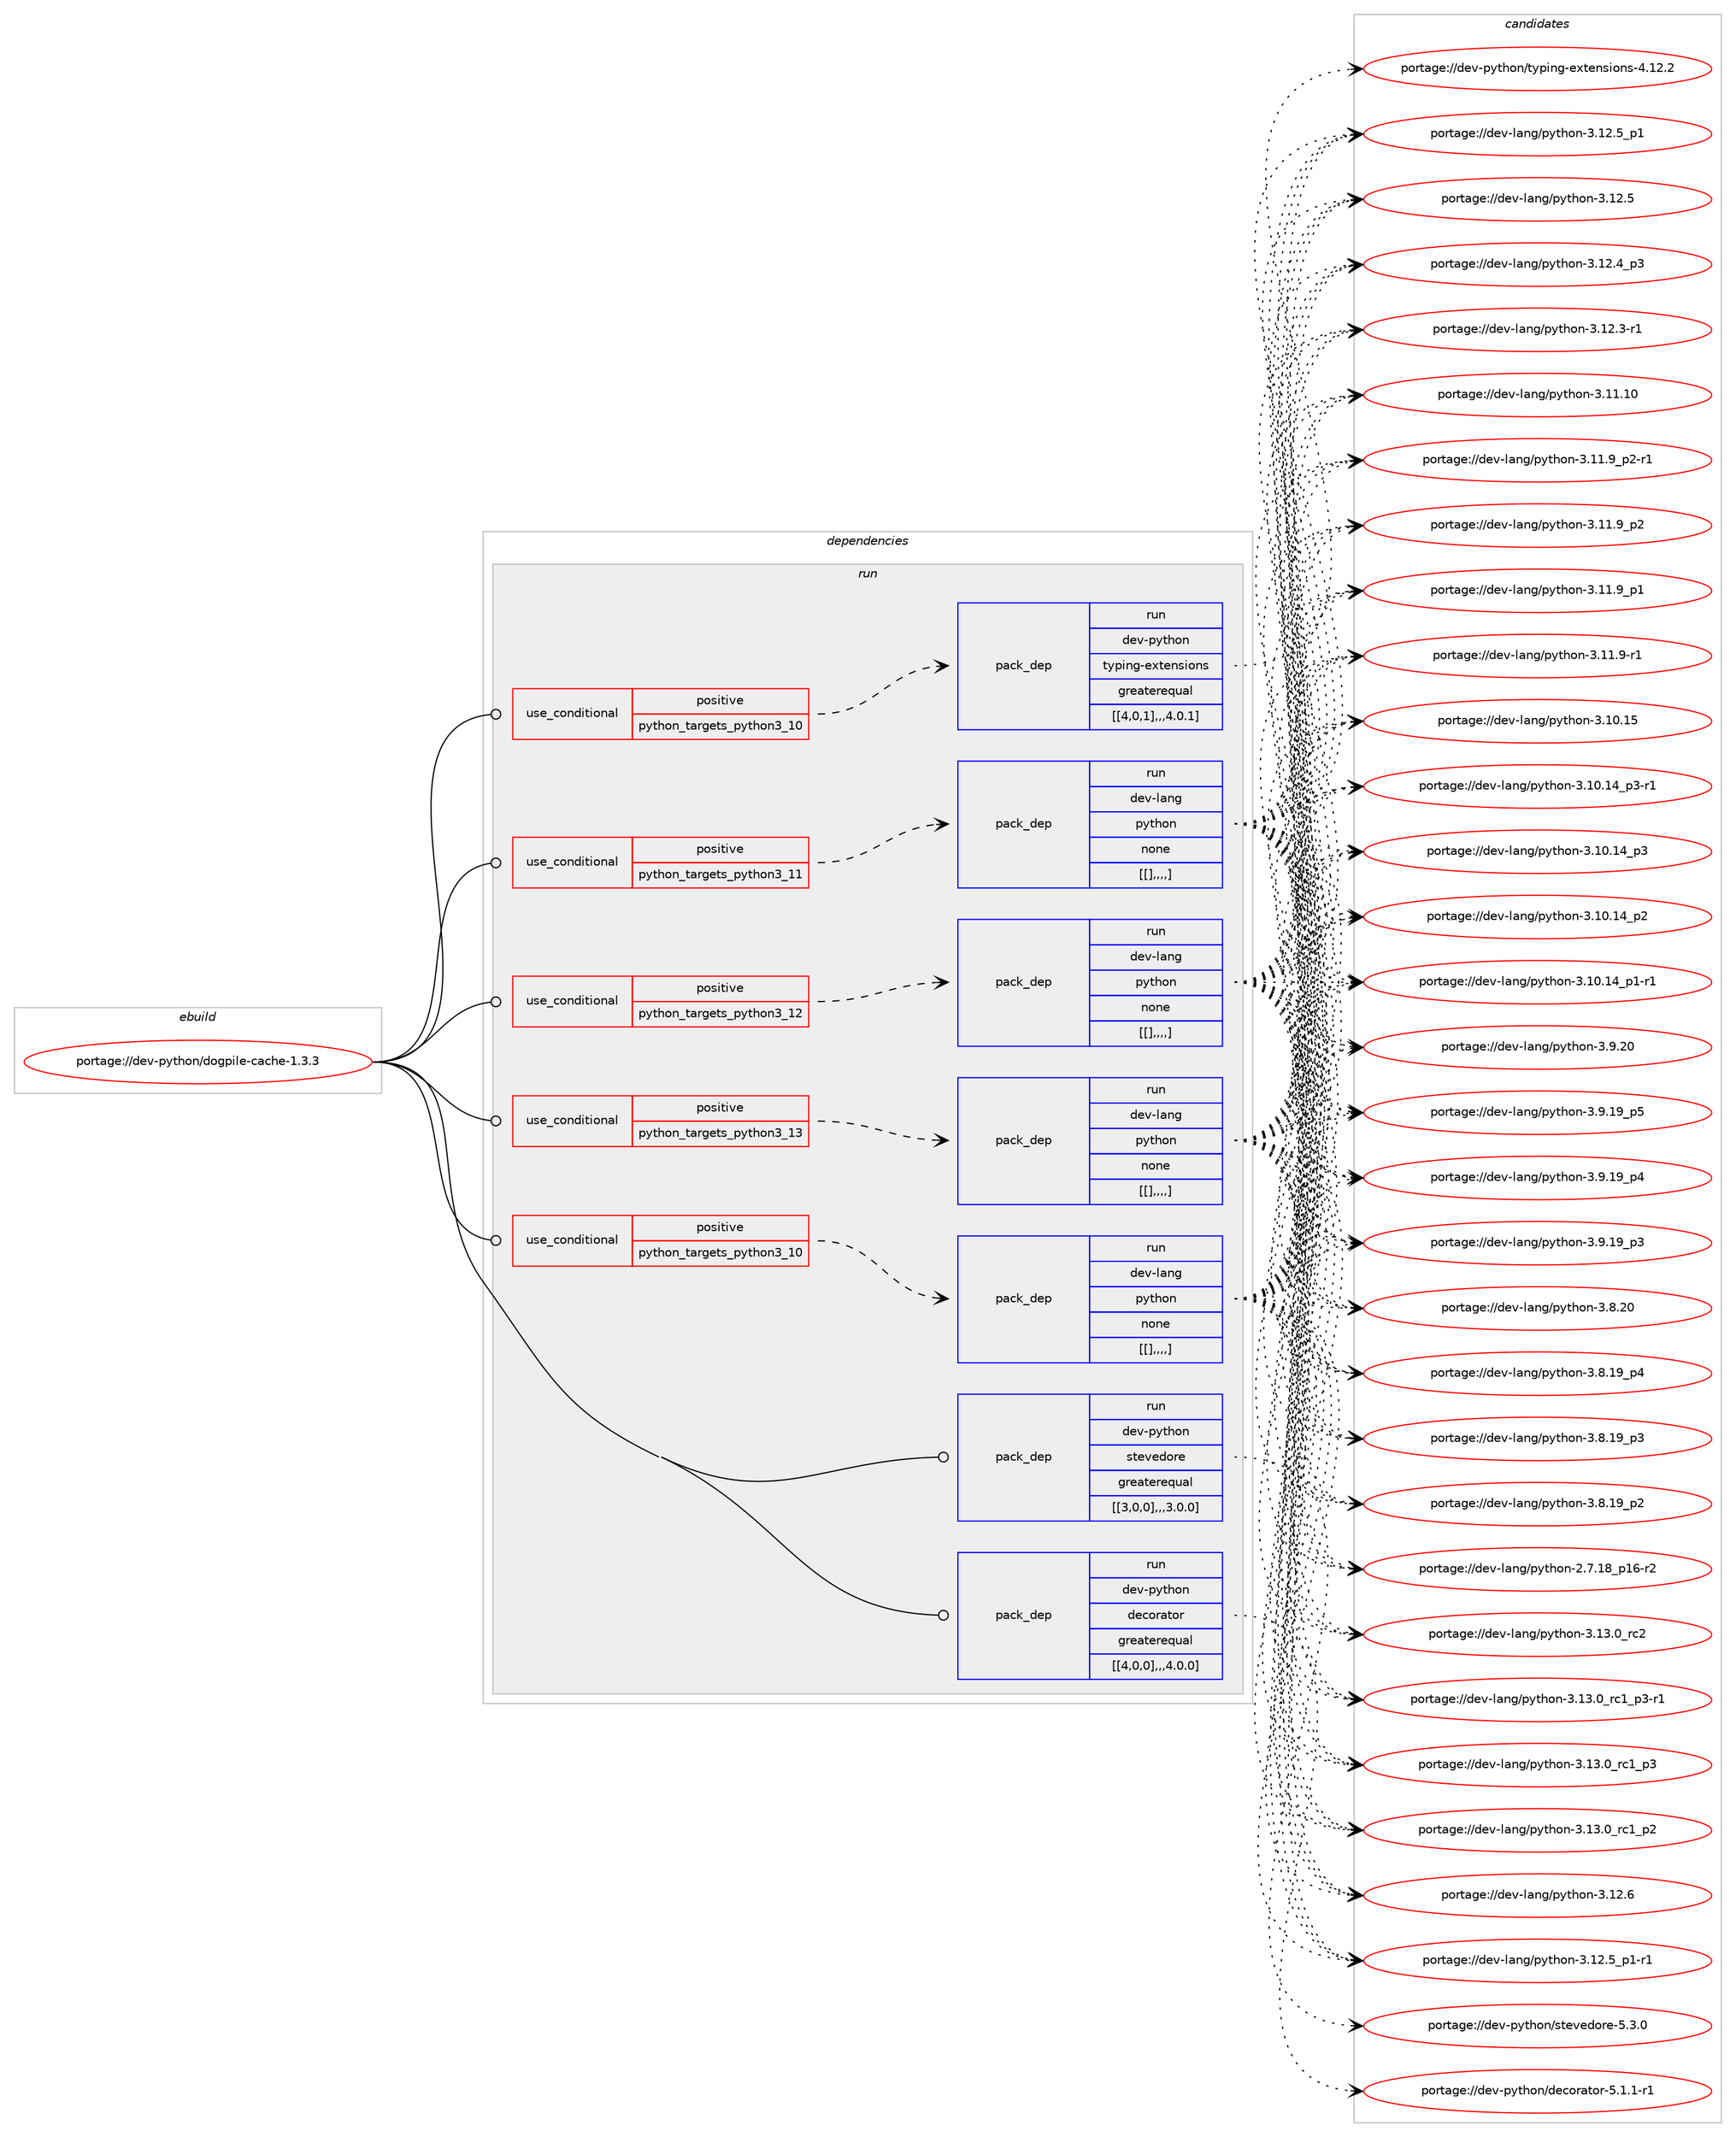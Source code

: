digraph prolog {

# *************
# Graph options
# *************

newrank=true;
concentrate=true;
compound=true;
graph [rankdir=LR,fontname=Helvetica,fontsize=10,ranksep=1.5];#, ranksep=2.5, nodesep=0.2];
edge  [arrowhead=vee];
node  [fontname=Helvetica,fontsize=10];

# **********
# The ebuild
# **********

subgraph cluster_leftcol {
color=gray;
label=<<i>ebuild</i>>;
id [label="portage://dev-python/dogpile-cache-1.3.3", color=red, width=4, href="../dev-python/dogpile-cache-1.3.3.svg"];
}

# ****************
# The dependencies
# ****************

subgraph cluster_midcol {
color=gray;
label=<<i>dependencies</i>>;
subgraph cluster_compile {
fillcolor="#eeeeee";
style=filled;
label=<<i>compile</i>>;
}
subgraph cluster_compileandrun {
fillcolor="#eeeeee";
style=filled;
label=<<i>compile and run</i>>;
}
subgraph cluster_run {
fillcolor="#eeeeee";
style=filled;
label=<<i>run</i>>;
subgraph cond33061 {
dependency146545 [label=<<TABLE BORDER="0" CELLBORDER="1" CELLSPACING="0" CELLPADDING="4"><TR><TD ROWSPAN="3" CELLPADDING="10">use_conditional</TD></TR><TR><TD>positive</TD></TR><TR><TD>python_targets_python3_10</TD></TR></TABLE>>, shape=none, color=red];
subgraph pack112268 {
dependency146546 [label=<<TABLE BORDER="0" CELLBORDER="1" CELLSPACING="0" CELLPADDING="4" WIDTH="220"><TR><TD ROWSPAN="6" CELLPADDING="30">pack_dep</TD></TR><TR><TD WIDTH="110">run</TD></TR><TR><TD>dev-lang</TD></TR><TR><TD>python</TD></TR><TR><TD>none</TD></TR><TR><TD>[[],,,,]</TD></TR></TABLE>>, shape=none, color=blue];
}
dependency146545:e -> dependency146546:w [weight=20,style="dashed",arrowhead="vee"];
}
id:e -> dependency146545:w [weight=20,style="solid",arrowhead="odot"];
subgraph cond33062 {
dependency146547 [label=<<TABLE BORDER="0" CELLBORDER="1" CELLSPACING="0" CELLPADDING="4"><TR><TD ROWSPAN="3" CELLPADDING="10">use_conditional</TD></TR><TR><TD>positive</TD></TR><TR><TD>python_targets_python3_10</TD></TR></TABLE>>, shape=none, color=red];
subgraph pack112269 {
dependency146548 [label=<<TABLE BORDER="0" CELLBORDER="1" CELLSPACING="0" CELLPADDING="4" WIDTH="220"><TR><TD ROWSPAN="6" CELLPADDING="30">pack_dep</TD></TR><TR><TD WIDTH="110">run</TD></TR><TR><TD>dev-python</TD></TR><TR><TD>typing-extensions</TD></TR><TR><TD>greaterequal</TD></TR><TR><TD>[[4,0,1],,,4.0.1]</TD></TR></TABLE>>, shape=none, color=blue];
}
dependency146547:e -> dependency146548:w [weight=20,style="dashed",arrowhead="vee"];
}
id:e -> dependency146547:w [weight=20,style="solid",arrowhead="odot"];
subgraph cond33063 {
dependency146549 [label=<<TABLE BORDER="0" CELLBORDER="1" CELLSPACING="0" CELLPADDING="4"><TR><TD ROWSPAN="3" CELLPADDING="10">use_conditional</TD></TR><TR><TD>positive</TD></TR><TR><TD>python_targets_python3_11</TD></TR></TABLE>>, shape=none, color=red];
subgraph pack112270 {
dependency146550 [label=<<TABLE BORDER="0" CELLBORDER="1" CELLSPACING="0" CELLPADDING="4" WIDTH="220"><TR><TD ROWSPAN="6" CELLPADDING="30">pack_dep</TD></TR><TR><TD WIDTH="110">run</TD></TR><TR><TD>dev-lang</TD></TR><TR><TD>python</TD></TR><TR><TD>none</TD></TR><TR><TD>[[],,,,]</TD></TR></TABLE>>, shape=none, color=blue];
}
dependency146549:e -> dependency146550:w [weight=20,style="dashed",arrowhead="vee"];
}
id:e -> dependency146549:w [weight=20,style="solid",arrowhead="odot"];
subgraph cond33064 {
dependency146551 [label=<<TABLE BORDER="0" CELLBORDER="1" CELLSPACING="0" CELLPADDING="4"><TR><TD ROWSPAN="3" CELLPADDING="10">use_conditional</TD></TR><TR><TD>positive</TD></TR><TR><TD>python_targets_python3_12</TD></TR></TABLE>>, shape=none, color=red];
subgraph pack112271 {
dependency146552 [label=<<TABLE BORDER="0" CELLBORDER="1" CELLSPACING="0" CELLPADDING="4" WIDTH="220"><TR><TD ROWSPAN="6" CELLPADDING="30">pack_dep</TD></TR><TR><TD WIDTH="110">run</TD></TR><TR><TD>dev-lang</TD></TR><TR><TD>python</TD></TR><TR><TD>none</TD></TR><TR><TD>[[],,,,]</TD></TR></TABLE>>, shape=none, color=blue];
}
dependency146551:e -> dependency146552:w [weight=20,style="dashed",arrowhead="vee"];
}
id:e -> dependency146551:w [weight=20,style="solid",arrowhead="odot"];
subgraph cond33065 {
dependency146553 [label=<<TABLE BORDER="0" CELLBORDER="1" CELLSPACING="0" CELLPADDING="4"><TR><TD ROWSPAN="3" CELLPADDING="10">use_conditional</TD></TR><TR><TD>positive</TD></TR><TR><TD>python_targets_python3_13</TD></TR></TABLE>>, shape=none, color=red];
subgraph pack112272 {
dependency146554 [label=<<TABLE BORDER="0" CELLBORDER="1" CELLSPACING="0" CELLPADDING="4" WIDTH="220"><TR><TD ROWSPAN="6" CELLPADDING="30">pack_dep</TD></TR><TR><TD WIDTH="110">run</TD></TR><TR><TD>dev-lang</TD></TR><TR><TD>python</TD></TR><TR><TD>none</TD></TR><TR><TD>[[],,,,]</TD></TR></TABLE>>, shape=none, color=blue];
}
dependency146553:e -> dependency146554:w [weight=20,style="dashed",arrowhead="vee"];
}
id:e -> dependency146553:w [weight=20,style="solid",arrowhead="odot"];
subgraph pack112273 {
dependency146555 [label=<<TABLE BORDER="0" CELLBORDER="1" CELLSPACING="0" CELLPADDING="4" WIDTH="220"><TR><TD ROWSPAN="6" CELLPADDING="30">pack_dep</TD></TR><TR><TD WIDTH="110">run</TD></TR><TR><TD>dev-python</TD></TR><TR><TD>decorator</TD></TR><TR><TD>greaterequal</TD></TR><TR><TD>[[4,0,0],,,4.0.0]</TD></TR></TABLE>>, shape=none, color=blue];
}
id:e -> dependency146555:w [weight=20,style="solid",arrowhead="odot"];
subgraph pack112274 {
dependency146556 [label=<<TABLE BORDER="0" CELLBORDER="1" CELLSPACING="0" CELLPADDING="4" WIDTH="220"><TR><TD ROWSPAN="6" CELLPADDING="30">pack_dep</TD></TR><TR><TD WIDTH="110">run</TD></TR><TR><TD>dev-python</TD></TR><TR><TD>stevedore</TD></TR><TR><TD>greaterequal</TD></TR><TR><TD>[[3,0,0],,,3.0.0]</TD></TR></TABLE>>, shape=none, color=blue];
}
id:e -> dependency146556:w [weight=20,style="solid",arrowhead="odot"];
}
}

# **************
# The candidates
# **************

subgraph cluster_choices {
rank=same;
color=gray;
label=<<i>candidates</i>>;

subgraph choice112268 {
color=black;
nodesep=1;
choice10010111845108971101034711212111610411111045514649514648951149950 [label="portage://dev-lang/python-3.13.0_rc2", color=red, width=4,href="../dev-lang/python-3.13.0_rc2.svg"];
choice1001011184510897110103471121211161041111104551464951464895114994995112514511449 [label="portage://dev-lang/python-3.13.0_rc1_p3-r1", color=red, width=4,href="../dev-lang/python-3.13.0_rc1_p3-r1.svg"];
choice100101118451089711010347112121116104111110455146495146489511499499511251 [label="portage://dev-lang/python-3.13.0_rc1_p3", color=red, width=4,href="../dev-lang/python-3.13.0_rc1_p3.svg"];
choice100101118451089711010347112121116104111110455146495146489511499499511250 [label="portage://dev-lang/python-3.13.0_rc1_p2", color=red, width=4,href="../dev-lang/python-3.13.0_rc1_p2.svg"];
choice10010111845108971101034711212111610411111045514649504654 [label="portage://dev-lang/python-3.12.6", color=red, width=4,href="../dev-lang/python-3.12.6.svg"];
choice1001011184510897110103471121211161041111104551464950465395112494511449 [label="portage://dev-lang/python-3.12.5_p1-r1", color=red, width=4,href="../dev-lang/python-3.12.5_p1-r1.svg"];
choice100101118451089711010347112121116104111110455146495046539511249 [label="portage://dev-lang/python-3.12.5_p1", color=red, width=4,href="../dev-lang/python-3.12.5_p1.svg"];
choice10010111845108971101034711212111610411111045514649504653 [label="portage://dev-lang/python-3.12.5", color=red, width=4,href="../dev-lang/python-3.12.5.svg"];
choice100101118451089711010347112121116104111110455146495046529511251 [label="portage://dev-lang/python-3.12.4_p3", color=red, width=4,href="../dev-lang/python-3.12.4_p3.svg"];
choice100101118451089711010347112121116104111110455146495046514511449 [label="portage://dev-lang/python-3.12.3-r1", color=red, width=4,href="../dev-lang/python-3.12.3-r1.svg"];
choice1001011184510897110103471121211161041111104551464949464948 [label="portage://dev-lang/python-3.11.10", color=red, width=4,href="../dev-lang/python-3.11.10.svg"];
choice1001011184510897110103471121211161041111104551464949465795112504511449 [label="portage://dev-lang/python-3.11.9_p2-r1", color=red, width=4,href="../dev-lang/python-3.11.9_p2-r1.svg"];
choice100101118451089711010347112121116104111110455146494946579511250 [label="portage://dev-lang/python-3.11.9_p2", color=red, width=4,href="../dev-lang/python-3.11.9_p2.svg"];
choice100101118451089711010347112121116104111110455146494946579511249 [label="portage://dev-lang/python-3.11.9_p1", color=red, width=4,href="../dev-lang/python-3.11.9_p1.svg"];
choice100101118451089711010347112121116104111110455146494946574511449 [label="portage://dev-lang/python-3.11.9-r1", color=red, width=4,href="../dev-lang/python-3.11.9-r1.svg"];
choice1001011184510897110103471121211161041111104551464948464953 [label="portage://dev-lang/python-3.10.15", color=red, width=4,href="../dev-lang/python-3.10.15.svg"];
choice100101118451089711010347112121116104111110455146494846495295112514511449 [label="portage://dev-lang/python-3.10.14_p3-r1", color=red, width=4,href="../dev-lang/python-3.10.14_p3-r1.svg"];
choice10010111845108971101034711212111610411111045514649484649529511251 [label="portage://dev-lang/python-3.10.14_p3", color=red, width=4,href="../dev-lang/python-3.10.14_p3.svg"];
choice10010111845108971101034711212111610411111045514649484649529511250 [label="portage://dev-lang/python-3.10.14_p2", color=red, width=4,href="../dev-lang/python-3.10.14_p2.svg"];
choice100101118451089711010347112121116104111110455146494846495295112494511449 [label="portage://dev-lang/python-3.10.14_p1-r1", color=red, width=4,href="../dev-lang/python-3.10.14_p1-r1.svg"];
choice10010111845108971101034711212111610411111045514657465048 [label="portage://dev-lang/python-3.9.20", color=red, width=4,href="../dev-lang/python-3.9.20.svg"];
choice100101118451089711010347112121116104111110455146574649579511253 [label="portage://dev-lang/python-3.9.19_p5", color=red, width=4,href="../dev-lang/python-3.9.19_p5.svg"];
choice100101118451089711010347112121116104111110455146574649579511252 [label="portage://dev-lang/python-3.9.19_p4", color=red, width=4,href="../dev-lang/python-3.9.19_p4.svg"];
choice100101118451089711010347112121116104111110455146574649579511251 [label="portage://dev-lang/python-3.9.19_p3", color=red, width=4,href="../dev-lang/python-3.9.19_p3.svg"];
choice10010111845108971101034711212111610411111045514656465048 [label="portage://dev-lang/python-3.8.20", color=red, width=4,href="../dev-lang/python-3.8.20.svg"];
choice100101118451089711010347112121116104111110455146564649579511252 [label="portage://dev-lang/python-3.8.19_p4", color=red, width=4,href="../dev-lang/python-3.8.19_p4.svg"];
choice100101118451089711010347112121116104111110455146564649579511251 [label="portage://dev-lang/python-3.8.19_p3", color=red, width=4,href="../dev-lang/python-3.8.19_p3.svg"];
choice100101118451089711010347112121116104111110455146564649579511250 [label="portage://dev-lang/python-3.8.19_p2", color=red, width=4,href="../dev-lang/python-3.8.19_p2.svg"];
choice100101118451089711010347112121116104111110455046554649569511249544511450 [label="portage://dev-lang/python-2.7.18_p16-r2", color=red, width=4,href="../dev-lang/python-2.7.18_p16-r2.svg"];
dependency146546:e -> choice10010111845108971101034711212111610411111045514649514648951149950:w [style=dotted,weight="100"];
dependency146546:e -> choice1001011184510897110103471121211161041111104551464951464895114994995112514511449:w [style=dotted,weight="100"];
dependency146546:e -> choice100101118451089711010347112121116104111110455146495146489511499499511251:w [style=dotted,weight="100"];
dependency146546:e -> choice100101118451089711010347112121116104111110455146495146489511499499511250:w [style=dotted,weight="100"];
dependency146546:e -> choice10010111845108971101034711212111610411111045514649504654:w [style=dotted,weight="100"];
dependency146546:e -> choice1001011184510897110103471121211161041111104551464950465395112494511449:w [style=dotted,weight="100"];
dependency146546:e -> choice100101118451089711010347112121116104111110455146495046539511249:w [style=dotted,weight="100"];
dependency146546:e -> choice10010111845108971101034711212111610411111045514649504653:w [style=dotted,weight="100"];
dependency146546:e -> choice100101118451089711010347112121116104111110455146495046529511251:w [style=dotted,weight="100"];
dependency146546:e -> choice100101118451089711010347112121116104111110455146495046514511449:w [style=dotted,weight="100"];
dependency146546:e -> choice1001011184510897110103471121211161041111104551464949464948:w [style=dotted,weight="100"];
dependency146546:e -> choice1001011184510897110103471121211161041111104551464949465795112504511449:w [style=dotted,weight="100"];
dependency146546:e -> choice100101118451089711010347112121116104111110455146494946579511250:w [style=dotted,weight="100"];
dependency146546:e -> choice100101118451089711010347112121116104111110455146494946579511249:w [style=dotted,weight="100"];
dependency146546:e -> choice100101118451089711010347112121116104111110455146494946574511449:w [style=dotted,weight="100"];
dependency146546:e -> choice1001011184510897110103471121211161041111104551464948464953:w [style=dotted,weight="100"];
dependency146546:e -> choice100101118451089711010347112121116104111110455146494846495295112514511449:w [style=dotted,weight="100"];
dependency146546:e -> choice10010111845108971101034711212111610411111045514649484649529511251:w [style=dotted,weight="100"];
dependency146546:e -> choice10010111845108971101034711212111610411111045514649484649529511250:w [style=dotted,weight="100"];
dependency146546:e -> choice100101118451089711010347112121116104111110455146494846495295112494511449:w [style=dotted,weight="100"];
dependency146546:e -> choice10010111845108971101034711212111610411111045514657465048:w [style=dotted,weight="100"];
dependency146546:e -> choice100101118451089711010347112121116104111110455146574649579511253:w [style=dotted,weight="100"];
dependency146546:e -> choice100101118451089711010347112121116104111110455146574649579511252:w [style=dotted,weight="100"];
dependency146546:e -> choice100101118451089711010347112121116104111110455146574649579511251:w [style=dotted,weight="100"];
dependency146546:e -> choice10010111845108971101034711212111610411111045514656465048:w [style=dotted,weight="100"];
dependency146546:e -> choice100101118451089711010347112121116104111110455146564649579511252:w [style=dotted,weight="100"];
dependency146546:e -> choice100101118451089711010347112121116104111110455146564649579511251:w [style=dotted,weight="100"];
dependency146546:e -> choice100101118451089711010347112121116104111110455146564649579511250:w [style=dotted,weight="100"];
dependency146546:e -> choice100101118451089711010347112121116104111110455046554649569511249544511450:w [style=dotted,weight="100"];
}
subgraph choice112269 {
color=black;
nodesep=1;
choice10010111845112121116104111110471161211121051101034510112011610111011510511111011545524649504650 [label="portage://dev-python/typing-extensions-4.12.2", color=red, width=4,href="../dev-python/typing-extensions-4.12.2.svg"];
dependency146548:e -> choice10010111845112121116104111110471161211121051101034510112011610111011510511111011545524649504650:w [style=dotted,weight="100"];
}
subgraph choice112270 {
color=black;
nodesep=1;
choice10010111845108971101034711212111610411111045514649514648951149950 [label="portage://dev-lang/python-3.13.0_rc2", color=red, width=4,href="../dev-lang/python-3.13.0_rc2.svg"];
choice1001011184510897110103471121211161041111104551464951464895114994995112514511449 [label="portage://dev-lang/python-3.13.0_rc1_p3-r1", color=red, width=4,href="../dev-lang/python-3.13.0_rc1_p3-r1.svg"];
choice100101118451089711010347112121116104111110455146495146489511499499511251 [label="portage://dev-lang/python-3.13.0_rc1_p3", color=red, width=4,href="../dev-lang/python-3.13.0_rc1_p3.svg"];
choice100101118451089711010347112121116104111110455146495146489511499499511250 [label="portage://dev-lang/python-3.13.0_rc1_p2", color=red, width=4,href="../dev-lang/python-3.13.0_rc1_p2.svg"];
choice10010111845108971101034711212111610411111045514649504654 [label="portage://dev-lang/python-3.12.6", color=red, width=4,href="../dev-lang/python-3.12.6.svg"];
choice1001011184510897110103471121211161041111104551464950465395112494511449 [label="portage://dev-lang/python-3.12.5_p1-r1", color=red, width=4,href="../dev-lang/python-3.12.5_p1-r1.svg"];
choice100101118451089711010347112121116104111110455146495046539511249 [label="portage://dev-lang/python-3.12.5_p1", color=red, width=4,href="../dev-lang/python-3.12.5_p1.svg"];
choice10010111845108971101034711212111610411111045514649504653 [label="portage://dev-lang/python-3.12.5", color=red, width=4,href="../dev-lang/python-3.12.5.svg"];
choice100101118451089711010347112121116104111110455146495046529511251 [label="portage://dev-lang/python-3.12.4_p3", color=red, width=4,href="../dev-lang/python-3.12.4_p3.svg"];
choice100101118451089711010347112121116104111110455146495046514511449 [label="portage://dev-lang/python-3.12.3-r1", color=red, width=4,href="../dev-lang/python-3.12.3-r1.svg"];
choice1001011184510897110103471121211161041111104551464949464948 [label="portage://dev-lang/python-3.11.10", color=red, width=4,href="../dev-lang/python-3.11.10.svg"];
choice1001011184510897110103471121211161041111104551464949465795112504511449 [label="portage://dev-lang/python-3.11.9_p2-r1", color=red, width=4,href="../dev-lang/python-3.11.9_p2-r1.svg"];
choice100101118451089711010347112121116104111110455146494946579511250 [label="portage://dev-lang/python-3.11.9_p2", color=red, width=4,href="../dev-lang/python-3.11.9_p2.svg"];
choice100101118451089711010347112121116104111110455146494946579511249 [label="portage://dev-lang/python-3.11.9_p1", color=red, width=4,href="../dev-lang/python-3.11.9_p1.svg"];
choice100101118451089711010347112121116104111110455146494946574511449 [label="portage://dev-lang/python-3.11.9-r1", color=red, width=4,href="../dev-lang/python-3.11.9-r1.svg"];
choice1001011184510897110103471121211161041111104551464948464953 [label="portage://dev-lang/python-3.10.15", color=red, width=4,href="../dev-lang/python-3.10.15.svg"];
choice100101118451089711010347112121116104111110455146494846495295112514511449 [label="portage://dev-lang/python-3.10.14_p3-r1", color=red, width=4,href="../dev-lang/python-3.10.14_p3-r1.svg"];
choice10010111845108971101034711212111610411111045514649484649529511251 [label="portage://dev-lang/python-3.10.14_p3", color=red, width=4,href="../dev-lang/python-3.10.14_p3.svg"];
choice10010111845108971101034711212111610411111045514649484649529511250 [label="portage://dev-lang/python-3.10.14_p2", color=red, width=4,href="../dev-lang/python-3.10.14_p2.svg"];
choice100101118451089711010347112121116104111110455146494846495295112494511449 [label="portage://dev-lang/python-3.10.14_p1-r1", color=red, width=4,href="../dev-lang/python-3.10.14_p1-r1.svg"];
choice10010111845108971101034711212111610411111045514657465048 [label="portage://dev-lang/python-3.9.20", color=red, width=4,href="../dev-lang/python-3.9.20.svg"];
choice100101118451089711010347112121116104111110455146574649579511253 [label="portage://dev-lang/python-3.9.19_p5", color=red, width=4,href="../dev-lang/python-3.9.19_p5.svg"];
choice100101118451089711010347112121116104111110455146574649579511252 [label="portage://dev-lang/python-3.9.19_p4", color=red, width=4,href="../dev-lang/python-3.9.19_p4.svg"];
choice100101118451089711010347112121116104111110455146574649579511251 [label="portage://dev-lang/python-3.9.19_p3", color=red, width=4,href="../dev-lang/python-3.9.19_p3.svg"];
choice10010111845108971101034711212111610411111045514656465048 [label="portage://dev-lang/python-3.8.20", color=red, width=4,href="../dev-lang/python-3.8.20.svg"];
choice100101118451089711010347112121116104111110455146564649579511252 [label="portage://dev-lang/python-3.8.19_p4", color=red, width=4,href="../dev-lang/python-3.8.19_p4.svg"];
choice100101118451089711010347112121116104111110455146564649579511251 [label="portage://dev-lang/python-3.8.19_p3", color=red, width=4,href="../dev-lang/python-3.8.19_p3.svg"];
choice100101118451089711010347112121116104111110455146564649579511250 [label="portage://dev-lang/python-3.8.19_p2", color=red, width=4,href="../dev-lang/python-3.8.19_p2.svg"];
choice100101118451089711010347112121116104111110455046554649569511249544511450 [label="portage://dev-lang/python-2.7.18_p16-r2", color=red, width=4,href="../dev-lang/python-2.7.18_p16-r2.svg"];
dependency146550:e -> choice10010111845108971101034711212111610411111045514649514648951149950:w [style=dotted,weight="100"];
dependency146550:e -> choice1001011184510897110103471121211161041111104551464951464895114994995112514511449:w [style=dotted,weight="100"];
dependency146550:e -> choice100101118451089711010347112121116104111110455146495146489511499499511251:w [style=dotted,weight="100"];
dependency146550:e -> choice100101118451089711010347112121116104111110455146495146489511499499511250:w [style=dotted,weight="100"];
dependency146550:e -> choice10010111845108971101034711212111610411111045514649504654:w [style=dotted,weight="100"];
dependency146550:e -> choice1001011184510897110103471121211161041111104551464950465395112494511449:w [style=dotted,weight="100"];
dependency146550:e -> choice100101118451089711010347112121116104111110455146495046539511249:w [style=dotted,weight="100"];
dependency146550:e -> choice10010111845108971101034711212111610411111045514649504653:w [style=dotted,weight="100"];
dependency146550:e -> choice100101118451089711010347112121116104111110455146495046529511251:w [style=dotted,weight="100"];
dependency146550:e -> choice100101118451089711010347112121116104111110455146495046514511449:w [style=dotted,weight="100"];
dependency146550:e -> choice1001011184510897110103471121211161041111104551464949464948:w [style=dotted,weight="100"];
dependency146550:e -> choice1001011184510897110103471121211161041111104551464949465795112504511449:w [style=dotted,weight="100"];
dependency146550:e -> choice100101118451089711010347112121116104111110455146494946579511250:w [style=dotted,weight="100"];
dependency146550:e -> choice100101118451089711010347112121116104111110455146494946579511249:w [style=dotted,weight="100"];
dependency146550:e -> choice100101118451089711010347112121116104111110455146494946574511449:w [style=dotted,weight="100"];
dependency146550:e -> choice1001011184510897110103471121211161041111104551464948464953:w [style=dotted,weight="100"];
dependency146550:e -> choice100101118451089711010347112121116104111110455146494846495295112514511449:w [style=dotted,weight="100"];
dependency146550:e -> choice10010111845108971101034711212111610411111045514649484649529511251:w [style=dotted,weight="100"];
dependency146550:e -> choice10010111845108971101034711212111610411111045514649484649529511250:w [style=dotted,weight="100"];
dependency146550:e -> choice100101118451089711010347112121116104111110455146494846495295112494511449:w [style=dotted,weight="100"];
dependency146550:e -> choice10010111845108971101034711212111610411111045514657465048:w [style=dotted,weight="100"];
dependency146550:e -> choice100101118451089711010347112121116104111110455146574649579511253:w [style=dotted,weight="100"];
dependency146550:e -> choice100101118451089711010347112121116104111110455146574649579511252:w [style=dotted,weight="100"];
dependency146550:e -> choice100101118451089711010347112121116104111110455146574649579511251:w [style=dotted,weight="100"];
dependency146550:e -> choice10010111845108971101034711212111610411111045514656465048:w [style=dotted,weight="100"];
dependency146550:e -> choice100101118451089711010347112121116104111110455146564649579511252:w [style=dotted,weight="100"];
dependency146550:e -> choice100101118451089711010347112121116104111110455146564649579511251:w [style=dotted,weight="100"];
dependency146550:e -> choice100101118451089711010347112121116104111110455146564649579511250:w [style=dotted,weight="100"];
dependency146550:e -> choice100101118451089711010347112121116104111110455046554649569511249544511450:w [style=dotted,weight="100"];
}
subgraph choice112271 {
color=black;
nodesep=1;
choice10010111845108971101034711212111610411111045514649514648951149950 [label="portage://dev-lang/python-3.13.0_rc2", color=red, width=4,href="../dev-lang/python-3.13.0_rc2.svg"];
choice1001011184510897110103471121211161041111104551464951464895114994995112514511449 [label="portage://dev-lang/python-3.13.0_rc1_p3-r1", color=red, width=4,href="../dev-lang/python-3.13.0_rc1_p3-r1.svg"];
choice100101118451089711010347112121116104111110455146495146489511499499511251 [label="portage://dev-lang/python-3.13.0_rc1_p3", color=red, width=4,href="../dev-lang/python-3.13.0_rc1_p3.svg"];
choice100101118451089711010347112121116104111110455146495146489511499499511250 [label="portage://dev-lang/python-3.13.0_rc1_p2", color=red, width=4,href="../dev-lang/python-3.13.0_rc1_p2.svg"];
choice10010111845108971101034711212111610411111045514649504654 [label="portage://dev-lang/python-3.12.6", color=red, width=4,href="../dev-lang/python-3.12.6.svg"];
choice1001011184510897110103471121211161041111104551464950465395112494511449 [label="portage://dev-lang/python-3.12.5_p1-r1", color=red, width=4,href="../dev-lang/python-3.12.5_p1-r1.svg"];
choice100101118451089711010347112121116104111110455146495046539511249 [label="portage://dev-lang/python-3.12.5_p1", color=red, width=4,href="../dev-lang/python-3.12.5_p1.svg"];
choice10010111845108971101034711212111610411111045514649504653 [label="portage://dev-lang/python-3.12.5", color=red, width=4,href="../dev-lang/python-3.12.5.svg"];
choice100101118451089711010347112121116104111110455146495046529511251 [label="portage://dev-lang/python-3.12.4_p3", color=red, width=4,href="../dev-lang/python-3.12.4_p3.svg"];
choice100101118451089711010347112121116104111110455146495046514511449 [label="portage://dev-lang/python-3.12.3-r1", color=red, width=4,href="../dev-lang/python-3.12.3-r1.svg"];
choice1001011184510897110103471121211161041111104551464949464948 [label="portage://dev-lang/python-3.11.10", color=red, width=4,href="../dev-lang/python-3.11.10.svg"];
choice1001011184510897110103471121211161041111104551464949465795112504511449 [label="portage://dev-lang/python-3.11.9_p2-r1", color=red, width=4,href="../dev-lang/python-3.11.9_p2-r1.svg"];
choice100101118451089711010347112121116104111110455146494946579511250 [label="portage://dev-lang/python-3.11.9_p2", color=red, width=4,href="../dev-lang/python-3.11.9_p2.svg"];
choice100101118451089711010347112121116104111110455146494946579511249 [label="portage://dev-lang/python-3.11.9_p1", color=red, width=4,href="../dev-lang/python-3.11.9_p1.svg"];
choice100101118451089711010347112121116104111110455146494946574511449 [label="portage://dev-lang/python-3.11.9-r1", color=red, width=4,href="../dev-lang/python-3.11.9-r1.svg"];
choice1001011184510897110103471121211161041111104551464948464953 [label="portage://dev-lang/python-3.10.15", color=red, width=4,href="../dev-lang/python-3.10.15.svg"];
choice100101118451089711010347112121116104111110455146494846495295112514511449 [label="portage://dev-lang/python-3.10.14_p3-r1", color=red, width=4,href="../dev-lang/python-3.10.14_p3-r1.svg"];
choice10010111845108971101034711212111610411111045514649484649529511251 [label="portage://dev-lang/python-3.10.14_p3", color=red, width=4,href="../dev-lang/python-3.10.14_p3.svg"];
choice10010111845108971101034711212111610411111045514649484649529511250 [label="portage://dev-lang/python-3.10.14_p2", color=red, width=4,href="../dev-lang/python-3.10.14_p2.svg"];
choice100101118451089711010347112121116104111110455146494846495295112494511449 [label="portage://dev-lang/python-3.10.14_p1-r1", color=red, width=4,href="../dev-lang/python-3.10.14_p1-r1.svg"];
choice10010111845108971101034711212111610411111045514657465048 [label="portage://dev-lang/python-3.9.20", color=red, width=4,href="../dev-lang/python-3.9.20.svg"];
choice100101118451089711010347112121116104111110455146574649579511253 [label="portage://dev-lang/python-3.9.19_p5", color=red, width=4,href="../dev-lang/python-3.9.19_p5.svg"];
choice100101118451089711010347112121116104111110455146574649579511252 [label="portage://dev-lang/python-3.9.19_p4", color=red, width=4,href="../dev-lang/python-3.9.19_p4.svg"];
choice100101118451089711010347112121116104111110455146574649579511251 [label="portage://dev-lang/python-3.9.19_p3", color=red, width=4,href="../dev-lang/python-3.9.19_p3.svg"];
choice10010111845108971101034711212111610411111045514656465048 [label="portage://dev-lang/python-3.8.20", color=red, width=4,href="../dev-lang/python-3.8.20.svg"];
choice100101118451089711010347112121116104111110455146564649579511252 [label="portage://dev-lang/python-3.8.19_p4", color=red, width=4,href="../dev-lang/python-3.8.19_p4.svg"];
choice100101118451089711010347112121116104111110455146564649579511251 [label="portage://dev-lang/python-3.8.19_p3", color=red, width=4,href="../dev-lang/python-3.8.19_p3.svg"];
choice100101118451089711010347112121116104111110455146564649579511250 [label="portage://dev-lang/python-3.8.19_p2", color=red, width=4,href="../dev-lang/python-3.8.19_p2.svg"];
choice100101118451089711010347112121116104111110455046554649569511249544511450 [label="portage://dev-lang/python-2.7.18_p16-r2", color=red, width=4,href="../dev-lang/python-2.7.18_p16-r2.svg"];
dependency146552:e -> choice10010111845108971101034711212111610411111045514649514648951149950:w [style=dotted,weight="100"];
dependency146552:e -> choice1001011184510897110103471121211161041111104551464951464895114994995112514511449:w [style=dotted,weight="100"];
dependency146552:e -> choice100101118451089711010347112121116104111110455146495146489511499499511251:w [style=dotted,weight="100"];
dependency146552:e -> choice100101118451089711010347112121116104111110455146495146489511499499511250:w [style=dotted,weight="100"];
dependency146552:e -> choice10010111845108971101034711212111610411111045514649504654:w [style=dotted,weight="100"];
dependency146552:e -> choice1001011184510897110103471121211161041111104551464950465395112494511449:w [style=dotted,weight="100"];
dependency146552:e -> choice100101118451089711010347112121116104111110455146495046539511249:w [style=dotted,weight="100"];
dependency146552:e -> choice10010111845108971101034711212111610411111045514649504653:w [style=dotted,weight="100"];
dependency146552:e -> choice100101118451089711010347112121116104111110455146495046529511251:w [style=dotted,weight="100"];
dependency146552:e -> choice100101118451089711010347112121116104111110455146495046514511449:w [style=dotted,weight="100"];
dependency146552:e -> choice1001011184510897110103471121211161041111104551464949464948:w [style=dotted,weight="100"];
dependency146552:e -> choice1001011184510897110103471121211161041111104551464949465795112504511449:w [style=dotted,weight="100"];
dependency146552:e -> choice100101118451089711010347112121116104111110455146494946579511250:w [style=dotted,weight="100"];
dependency146552:e -> choice100101118451089711010347112121116104111110455146494946579511249:w [style=dotted,weight="100"];
dependency146552:e -> choice100101118451089711010347112121116104111110455146494946574511449:w [style=dotted,weight="100"];
dependency146552:e -> choice1001011184510897110103471121211161041111104551464948464953:w [style=dotted,weight="100"];
dependency146552:e -> choice100101118451089711010347112121116104111110455146494846495295112514511449:w [style=dotted,weight="100"];
dependency146552:e -> choice10010111845108971101034711212111610411111045514649484649529511251:w [style=dotted,weight="100"];
dependency146552:e -> choice10010111845108971101034711212111610411111045514649484649529511250:w [style=dotted,weight="100"];
dependency146552:e -> choice100101118451089711010347112121116104111110455146494846495295112494511449:w [style=dotted,weight="100"];
dependency146552:e -> choice10010111845108971101034711212111610411111045514657465048:w [style=dotted,weight="100"];
dependency146552:e -> choice100101118451089711010347112121116104111110455146574649579511253:w [style=dotted,weight="100"];
dependency146552:e -> choice100101118451089711010347112121116104111110455146574649579511252:w [style=dotted,weight="100"];
dependency146552:e -> choice100101118451089711010347112121116104111110455146574649579511251:w [style=dotted,weight="100"];
dependency146552:e -> choice10010111845108971101034711212111610411111045514656465048:w [style=dotted,weight="100"];
dependency146552:e -> choice100101118451089711010347112121116104111110455146564649579511252:w [style=dotted,weight="100"];
dependency146552:e -> choice100101118451089711010347112121116104111110455146564649579511251:w [style=dotted,weight="100"];
dependency146552:e -> choice100101118451089711010347112121116104111110455146564649579511250:w [style=dotted,weight="100"];
dependency146552:e -> choice100101118451089711010347112121116104111110455046554649569511249544511450:w [style=dotted,weight="100"];
}
subgraph choice112272 {
color=black;
nodesep=1;
choice10010111845108971101034711212111610411111045514649514648951149950 [label="portage://dev-lang/python-3.13.0_rc2", color=red, width=4,href="../dev-lang/python-3.13.0_rc2.svg"];
choice1001011184510897110103471121211161041111104551464951464895114994995112514511449 [label="portage://dev-lang/python-3.13.0_rc1_p3-r1", color=red, width=4,href="../dev-lang/python-3.13.0_rc1_p3-r1.svg"];
choice100101118451089711010347112121116104111110455146495146489511499499511251 [label="portage://dev-lang/python-3.13.0_rc1_p3", color=red, width=4,href="../dev-lang/python-3.13.0_rc1_p3.svg"];
choice100101118451089711010347112121116104111110455146495146489511499499511250 [label="portage://dev-lang/python-3.13.0_rc1_p2", color=red, width=4,href="../dev-lang/python-3.13.0_rc1_p2.svg"];
choice10010111845108971101034711212111610411111045514649504654 [label="portage://dev-lang/python-3.12.6", color=red, width=4,href="../dev-lang/python-3.12.6.svg"];
choice1001011184510897110103471121211161041111104551464950465395112494511449 [label="portage://dev-lang/python-3.12.5_p1-r1", color=red, width=4,href="../dev-lang/python-3.12.5_p1-r1.svg"];
choice100101118451089711010347112121116104111110455146495046539511249 [label="portage://dev-lang/python-3.12.5_p1", color=red, width=4,href="../dev-lang/python-3.12.5_p1.svg"];
choice10010111845108971101034711212111610411111045514649504653 [label="portage://dev-lang/python-3.12.5", color=red, width=4,href="../dev-lang/python-3.12.5.svg"];
choice100101118451089711010347112121116104111110455146495046529511251 [label="portage://dev-lang/python-3.12.4_p3", color=red, width=4,href="../dev-lang/python-3.12.4_p3.svg"];
choice100101118451089711010347112121116104111110455146495046514511449 [label="portage://dev-lang/python-3.12.3-r1", color=red, width=4,href="../dev-lang/python-3.12.3-r1.svg"];
choice1001011184510897110103471121211161041111104551464949464948 [label="portage://dev-lang/python-3.11.10", color=red, width=4,href="../dev-lang/python-3.11.10.svg"];
choice1001011184510897110103471121211161041111104551464949465795112504511449 [label="portage://dev-lang/python-3.11.9_p2-r1", color=red, width=4,href="../dev-lang/python-3.11.9_p2-r1.svg"];
choice100101118451089711010347112121116104111110455146494946579511250 [label="portage://dev-lang/python-3.11.9_p2", color=red, width=4,href="../dev-lang/python-3.11.9_p2.svg"];
choice100101118451089711010347112121116104111110455146494946579511249 [label="portage://dev-lang/python-3.11.9_p1", color=red, width=4,href="../dev-lang/python-3.11.9_p1.svg"];
choice100101118451089711010347112121116104111110455146494946574511449 [label="portage://dev-lang/python-3.11.9-r1", color=red, width=4,href="../dev-lang/python-3.11.9-r1.svg"];
choice1001011184510897110103471121211161041111104551464948464953 [label="portage://dev-lang/python-3.10.15", color=red, width=4,href="../dev-lang/python-3.10.15.svg"];
choice100101118451089711010347112121116104111110455146494846495295112514511449 [label="portage://dev-lang/python-3.10.14_p3-r1", color=red, width=4,href="../dev-lang/python-3.10.14_p3-r1.svg"];
choice10010111845108971101034711212111610411111045514649484649529511251 [label="portage://dev-lang/python-3.10.14_p3", color=red, width=4,href="../dev-lang/python-3.10.14_p3.svg"];
choice10010111845108971101034711212111610411111045514649484649529511250 [label="portage://dev-lang/python-3.10.14_p2", color=red, width=4,href="../dev-lang/python-3.10.14_p2.svg"];
choice100101118451089711010347112121116104111110455146494846495295112494511449 [label="portage://dev-lang/python-3.10.14_p1-r1", color=red, width=4,href="../dev-lang/python-3.10.14_p1-r1.svg"];
choice10010111845108971101034711212111610411111045514657465048 [label="portage://dev-lang/python-3.9.20", color=red, width=4,href="../dev-lang/python-3.9.20.svg"];
choice100101118451089711010347112121116104111110455146574649579511253 [label="portage://dev-lang/python-3.9.19_p5", color=red, width=4,href="../dev-lang/python-3.9.19_p5.svg"];
choice100101118451089711010347112121116104111110455146574649579511252 [label="portage://dev-lang/python-3.9.19_p4", color=red, width=4,href="../dev-lang/python-3.9.19_p4.svg"];
choice100101118451089711010347112121116104111110455146574649579511251 [label="portage://dev-lang/python-3.9.19_p3", color=red, width=4,href="../dev-lang/python-3.9.19_p3.svg"];
choice10010111845108971101034711212111610411111045514656465048 [label="portage://dev-lang/python-3.8.20", color=red, width=4,href="../dev-lang/python-3.8.20.svg"];
choice100101118451089711010347112121116104111110455146564649579511252 [label="portage://dev-lang/python-3.8.19_p4", color=red, width=4,href="../dev-lang/python-3.8.19_p4.svg"];
choice100101118451089711010347112121116104111110455146564649579511251 [label="portage://dev-lang/python-3.8.19_p3", color=red, width=4,href="../dev-lang/python-3.8.19_p3.svg"];
choice100101118451089711010347112121116104111110455146564649579511250 [label="portage://dev-lang/python-3.8.19_p2", color=red, width=4,href="../dev-lang/python-3.8.19_p2.svg"];
choice100101118451089711010347112121116104111110455046554649569511249544511450 [label="portage://dev-lang/python-2.7.18_p16-r2", color=red, width=4,href="../dev-lang/python-2.7.18_p16-r2.svg"];
dependency146554:e -> choice10010111845108971101034711212111610411111045514649514648951149950:w [style=dotted,weight="100"];
dependency146554:e -> choice1001011184510897110103471121211161041111104551464951464895114994995112514511449:w [style=dotted,weight="100"];
dependency146554:e -> choice100101118451089711010347112121116104111110455146495146489511499499511251:w [style=dotted,weight="100"];
dependency146554:e -> choice100101118451089711010347112121116104111110455146495146489511499499511250:w [style=dotted,weight="100"];
dependency146554:e -> choice10010111845108971101034711212111610411111045514649504654:w [style=dotted,weight="100"];
dependency146554:e -> choice1001011184510897110103471121211161041111104551464950465395112494511449:w [style=dotted,weight="100"];
dependency146554:e -> choice100101118451089711010347112121116104111110455146495046539511249:w [style=dotted,weight="100"];
dependency146554:e -> choice10010111845108971101034711212111610411111045514649504653:w [style=dotted,weight="100"];
dependency146554:e -> choice100101118451089711010347112121116104111110455146495046529511251:w [style=dotted,weight="100"];
dependency146554:e -> choice100101118451089711010347112121116104111110455146495046514511449:w [style=dotted,weight="100"];
dependency146554:e -> choice1001011184510897110103471121211161041111104551464949464948:w [style=dotted,weight="100"];
dependency146554:e -> choice1001011184510897110103471121211161041111104551464949465795112504511449:w [style=dotted,weight="100"];
dependency146554:e -> choice100101118451089711010347112121116104111110455146494946579511250:w [style=dotted,weight="100"];
dependency146554:e -> choice100101118451089711010347112121116104111110455146494946579511249:w [style=dotted,weight="100"];
dependency146554:e -> choice100101118451089711010347112121116104111110455146494946574511449:w [style=dotted,weight="100"];
dependency146554:e -> choice1001011184510897110103471121211161041111104551464948464953:w [style=dotted,weight="100"];
dependency146554:e -> choice100101118451089711010347112121116104111110455146494846495295112514511449:w [style=dotted,weight="100"];
dependency146554:e -> choice10010111845108971101034711212111610411111045514649484649529511251:w [style=dotted,weight="100"];
dependency146554:e -> choice10010111845108971101034711212111610411111045514649484649529511250:w [style=dotted,weight="100"];
dependency146554:e -> choice100101118451089711010347112121116104111110455146494846495295112494511449:w [style=dotted,weight="100"];
dependency146554:e -> choice10010111845108971101034711212111610411111045514657465048:w [style=dotted,weight="100"];
dependency146554:e -> choice100101118451089711010347112121116104111110455146574649579511253:w [style=dotted,weight="100"];
dependency146554:e -> choice100101118451089711010347112121116104111110455146574649579511252:w [style=dotted,weight="100"];
dependency146554:e -> choice100101118451089711010347112121116104111110455146574649579511251:w [style=dotted,weight="100"];
dependency146554:e -> choice10010111845108971101034711212111610411111045514656465048:w [style=dotted,weight="100"];
dependency146554:e -> choice100101118451089711010347112121116104111110455146564649579511252:w [style=dotted,weight="100"];
dependency146554:e -> choice100101118451089711010347112121116104111110455146564649579511251:w [style=dotted,weight="100"];
dependency146554:e -> choice100101118451089711010347112121116104111110455146564649579511250:w [style=dotted,weight="100"];
dependency146554:e -> choice100101118451089711010347112121116104111110455046554649569511249544511450:w [style=dotted,weight="100"];
}
subgraph choice112273 {
color=black;
nodesep=1;
choice100101118451121211161041111104710010199111114971161111144553464946494511449 [label="portage://dev-python/decorator-5.1.1-r1", color=red, width=4,href="../dev-python/decorator-5.1.1-r1.svg"];
dependency146555:e -> choice100101118451121211161041111104710010199111114971161111144553464946494511449:w [style=dotted,weight="100"];
}
subgraph choice112274 {
color=black;
nodesep=1;
choice1001011184511212111610411111047115116101118101100111114101455346514648 [label="portage://dev-python/stevedore-5.3.0", color=red, width=4,href="../dev-python/stevedore-5.3.0.svg"];
dependency146556:e -> choice1001011184511212111610411111047115116101118101100111114101455346514648:w [style=dotted,weight="100"];
}
}

}
